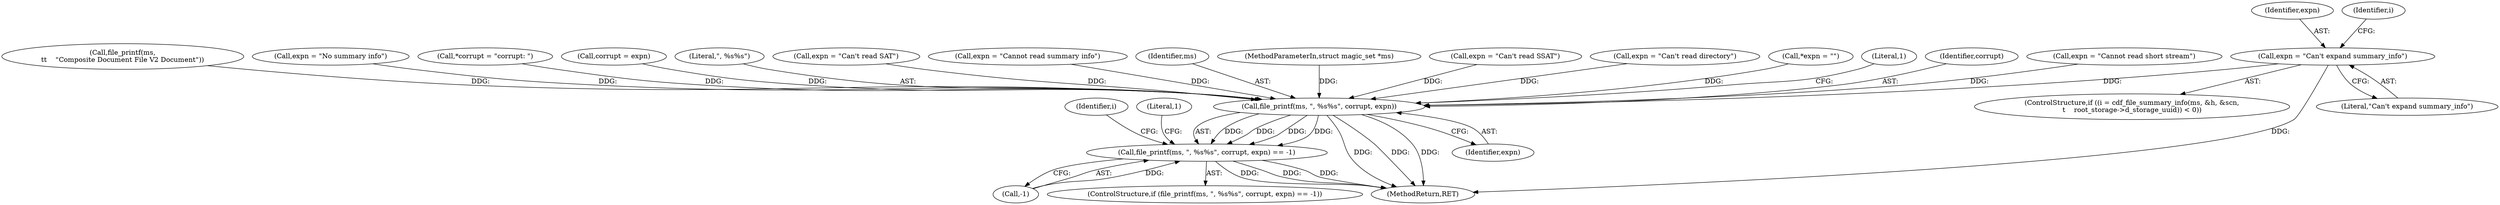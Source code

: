 digraph "0_file_6d209c1c489457397a5763bca4b28e43aac90391_2@pointer" {
"1000352" [label="(Call,expn = \"Can't expand summary_info\")"];
"1000519" [label="(Call,file_printf(ms, \", %s%s\", corrupt, expn))"];
"1000518" [label="(Call,file_printf(ms, \", %s%s\", corrupt, expn) == -1)"];
"1000518" [label="(Call,file_printf(ms, \", %s%s\", corrupt, expn) == -1)"];
"1000542" [label="(Identifier,i)"];
"1000528" [label="(Literal,1)"];
"1000353" [label="(Identifier,expn)"];
"1000506" [label="(Call,file_printf(ms,\n\t\t    \"Composite Document File V2 Document\"))"];
"1000324" [label="(Call,expn = \"No summary info\")"];
"1000357" [label="(Identifier,i)"];
"1000119" [label="(Call,*corrupt = \"corrupt: \")"];
"1000321" [label="(Call,corrupt = expn)"];
"1000521" [label="(Literal,\", %s%s\")"];
"1000338" [label="(ControlStructure,if ((i = cdf_file_summary_info(ms, &h, &scn,\n\t    root_storage->d_storage_uuid)) < 0))"];
"1000173" [label="(Call,expn = \"Can't read SAT\")"];
"1000329" [label="(Call,expn = \"Cannot read summary info\")"];
"1000546" [label="(MethodReturn,RET)"];
"1000524" [label="(Call,-1)"];
"1000520" [label="(Identifier,ms)"];
"1000519" [label="(Call,file_printf(ms, \", %s%s\", corrupt, expn))"];
"1000101" [label="(MethodParameterIn,struct magic_set *ms)"];
"1000523" [label="(Identifier,expn)"];
"1000517" [label="(ControlStructure,if (file_printf(ms, \", %s%s\", corrupt, expn) == -1))"];
"1000200" [label="(Call,expn = \"Can't read SSAT\")"];
"1000227" [label="(Call,expn = \"Can't read directory\")"];
"1000354" [label="(Literal,\"Can't expand summary_info\")"];
"1000115" [label="(Call,*expn = \"\")"];
"1000525" [label="(Literal,1)"];
"1000522" [label="(Identifier,corrupt)"];
"1000252" [label="(Call,expn = \"Cannot read short stream\")"];
"1000352" [label="(Call,expn = \"Can't expand summary_info\")"];
"1000352" -> "1000338"  [label="AST: "];
"1000352" -> "1000354"  [label="CFG: "];
"1000353" -> "1000352"  [label="AST: "];
"1000354" -> "1000352"  [label="AST: "];
"1000357" -> "1000352"  [label="CFG: "];
"1000352" -> "1000546"  [label="DDG: "];
"1000352" -> "1000519"  [label="DDG: "];
"1000519" -> "1000518"  [label="AST: "];
"1000519" -> "1000523"  [label="CFG: "];
"1000520" -> "1000519"  [label="AST: "];
"1000521" -> "1000519"  [label="AST: "];
"1000522" -> "1000519"  [label="AST: "];
"1000523" -> "1000519"  [label="AST: "];
"1000525" -> "1000519"  [label="CFG: "];
"1000519" -> "1000546"  [label="DDG: "];
"1000519" -> "1000546"  [label="DDG: "];
"1000519" -> "1000546"  [label="DDG: "];
"1000519" -> "1000518"  [label="DDG: "];
"1000519" -> "1000518"  [label="DDG: "];
"1000519" -> "1000518"  [label="DDG: "];
"1000519" -> "1000518"  [label="DDG: "];
"1000506" -> "1000519"  [label="DDG: "];
"1000101" -> "1000519"  [label="DDG: "];
"1000321" -> "1000519"  [label="DDG: "];
"1000119" -> "1000519"  [label="DDG: "];
"1000200" -> "1000519"  [label="DDG: "];
"1000252" -> "1000519"  [label="DDG: "];
"1000227" -> "1000519"  [label="DDG: "];
"1000329" -> "1000519"  [label="DDG: "];
"1000324" -> "1000519"  [label="DDG: "];
"1000115" -> "1000519"  [label="DDG: "];
"1000173" -> "1000519"  [label="DDG: "];
"1000518" -> "1000517"  [label="AST: "];
"1000518" -> "1000524"  [label="CFG: "];
"1000524" -> "1000518"  [label="AST: "];
"1000528" -> "1000518"  [label="CFG: "];
"1000542" -> "1000518"  [label="CFG: "];
"1000518" -> "1000546"  [label="DDG: "];
"1000518" -> "1000546"  [label="DDG: "];
"1000518" -> "1000546"  [label="DDG: "];
"1000524" -> "1000518"  [label="DDG: "];
}
